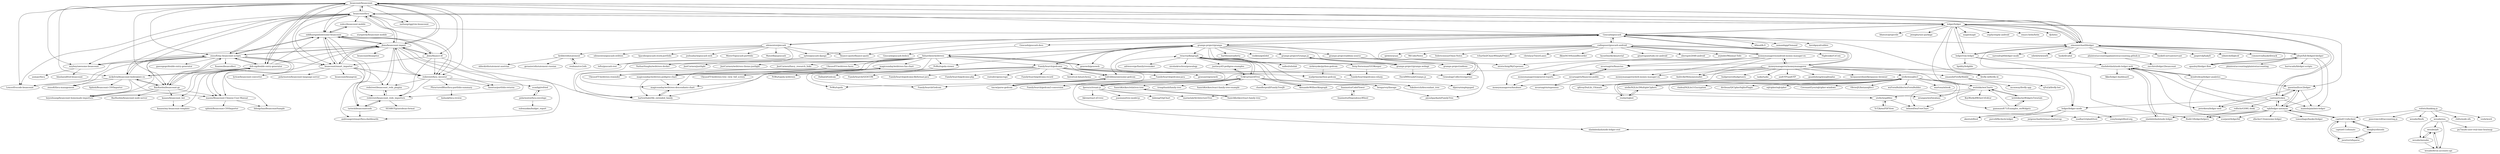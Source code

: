 digraph G {
"beancount/beancount" -> "beancount/fava"
"beancount/beancount" -> "jbms/beancount-import"
"beancount/beancount" -> "ledger/ledger"
"beancount/beancount" -> "deb-sig/double-entry-generator"
"beancount/beancount" -> "zsxsoft/my-beancount-scripts"
"beancount/beancount" -> "simonmichael/hledger"
"beancount/beancount" -> "siddhantgoel/awesome-beancount"
"beancount/beancount" -> "beancount/smart_importer"
"beancount/beancount" -> "mckelvin/beancount-boilerplate-cn"
"beancount/beancount" -> "Lencerf/vscode-beancount"
"beancount/beancount" -> "redstreet/fava_investor"
"beancount/beancount" -> "nathangrigg/vim-beancount"
"beancount/beancount" -> "BaoXuebin/beancount-gs"
"beancount/beancount" -> "wzyboy/awesome-beancount"
"beancount/beancount" -> "jbms/finance-dl"
"beancount/fava" -> "beancount/beancount"
"beancount/fava" -> "jbms/beancount-import"
"beancount/fava" -> "beancount/smart_importer"
"beancount/fava" -> "zsxsoft/my-beancount-scripts"
"beancount/fava" -> "Lencerf/vscode-beancount"
"beancount/fava" -> "ledger/ledger"
"beancount/fava" -> "wzyboy/awesome-beancount"
"beancount/fava" -> "redstreet/fava_investor"
"beancount/fava" -> "siddhantgoel/awesome-beancount"
"beancount/fava" -> "simonmichael/hledger"
"beancount/fava" -> "nathangrigg/vim-beancount"
"beancount/fava" -> "mckelvin/beancount-boilerplate-cn"
"beancount/fava" -> "deb-sig/double-entry-generator"
"beancount/fava" -> "xuhcc/beancount-mobile"
"beancount/fava" -> "BaoXuebin/beancount-gs"
"deb-sig/double-entry-generator" -> "zsxsoft/my-beancount-scripts"
"deb-sig/double-entry-generator" -> "BaoXuebin/beancount-gs"
"deb-sig/double-entry-generator" -> "mckelvin/beancount-boilerplate-cn"
"deb-sig/double-entry-generator" -> "maonx/Beancount-Chinese-User-Manual"
"deb-sig/double-entry-generator" -> "kaaass/beancount_bot"
"deb-sig/double-entry-generator" -> "heyeshuang/beancount-homemade-importers"
"deb-sig/double-entry-generator" -> "siddhantgoel/awesome-beancount"
"deb-sig/double-entry-generator" -> "beancount/beancount"
"deb-sig/double-entry-generator" -> "kaaass/my-beancount-template"
"deb-sig/double-entry-generator" -> "jbms/beancount-import"
"kedder/ofxstatement" -> "reubano/csv2ofx"
"kedder/ofxstatement" -> "nblock/ofxstatement-austrian"
"kedder/ofxstatement" -> "gerasiov/ofxstatement-russian"
"fisharebest/webtrees" -> "magicsunday/webtrees-fan-chart"
"fisharebest/webtrees" -> "gramps-project/gramps"
"fisharebest/webtrees" -> "geneweb/geneweb"
"fisharebest/webtrees" -> "magicsunday/webtrees-pedigree-chart"
"fisharebest/webtrees" -> "UksusoFF/webtrees-faces"
"fisharebest/webtrees" -> "hartenthaler/hh_extended_family"
"fisharebest/webtrees" -> "PeWu/topola-viewer"
"fisharebest/webtrees" -> "magicsunday/webtrees-descendants-chart"
"fisharebest/webtrees" -> "UksusoFF/webtrees-reminder"
"fisharebest/webtrees" -> "FamilySearch/gedcomx"
"fisharebest/webtrees" -> "NathanVaughn/webtrees-docker"
"fisharebest/webtrees" -> "JustCarmen/justlight"
"fisharebest/webtrees" -> "JustCarmen/webtrees-theme-justlight"
"fisharebest/webtrees" -> "todrobbins/awesome-gedcom"
"fisharebest/webtrees" -> "JustCarmen/fancy_research_links"
"magicsunday/webtrees-pedigree-chart" -> "magicsunday/webtrees-descendants-chart"
"magicsunday/webtrees-pedigree-chart" -> "hartenthaler/hh_extended_family"
"magicsunday/webtrees-pedigree-chart" -> "magicsunday/webtrees-fan-chart"
"justincy/d3-pedigree-examples" -> "ErikGartner/dTree"
"zsxsoft/my-beancount-scripts" -> "mckelvin/beancount-boilerplate-cn"
"zsxsoft/my-beancount-scripts" -> "deb-sig/double-entry-generator"
"zsxsoft/my-beancount-scripts" -> "BaoXuebin/beancount-gs"
"zsxsoft/my-beancount-scripts" -> "maonx/Beancount-Chinese-User-Manual"
"zsxsoft/my-beancount-scripts" -> "heyeshuang/beancount-homemade-importers"
"zsxsoft/my-beancount-scripts" -> "siddhantgoel/awesome-beancount"
"zsxsoft/my-beancount-scripts" -> "Xuanwo/beancollect"
"zsxsoft/my-beancount-scripts" -> "zsxsoft/fava-management"
"zsxsoft/my-beancount-scripts" -> "Lencerf/vscode-beancount"
"zsxsoft/my-beancount-scripts" -> "beancount/fava"
"zsxsoft/my-beancount-scripts" -> "lidongchao/BeancountSample"
"zsxsoft/my-beancount-scripts" -> "gaocegege/double-entry-generator"
"zsxsoft/my-beancount-scripts" -> "jbms/beancount-import"
"zsxsoft/my-beancount-scripts" -> "wzyboy/awesome-beancount"
"zsxsoft/my-beancount-scripts" -> "beancount/smart_importer"
"ledger/ledger" -> "simonmichael/hledger"
"ledger/ledger" -> "beancount/beancount"
"ledger/ledger" -> "beancount/fava"
"ledger/ledger" -> "ledger/ledger-mode"
"ledger/ledger" -> "ledger/vim-ledger"
"ledger/ledger" -> "Gnucash/gnucash"
"ledger/ledger" -> "cantino/reckon"
"ledger/ledger" -> "bbatsov/projectile" ["e"=1]
"ledger/ledger" -> "jwiegley/use-package" ["e"=1]
"ledger/ledger" -> "magit/magit" ["e"=1]
"ledger/ledger" -> "orgzly/orgzly-android" ["e"=1]
"ledger/ledger" -> "quentinsf/icsv2ledger"
"ledger/ledger" -> "skeeto/elfeed" ["e"=1]
"ledger/ledger" -> "emacs-helm/helm" ["e"=1]
"ledger/ledger" -> "djcb/mu" ["e"=1]
"Gnucash/gnucash" -> "codinguser/gnucash-android"
"Gnucash/gnucash" -> "ledger/ledger"
"Gnucash/gnucash" -> "sdementen/piecash"
"Gnucash/gnucash" -> "moneymanagerex/moneymanagerex"
"Gnucash/gnucash" -> "Gnucash/gnucash-docs"
"Gnucash/gnucash" -> "nylen/gnucash-django"
"Gnucash/gnucash" -> "beancount/beancount"
"Gnucash/gnucash" -> "simonmichael/hledger"
"Gnucash/gnucash" -> "gramps-project/gramps"
"Gnucash/gnucash" -> "beancount/fava"
"Gnucash/gnucash" -> "k9mail/k-9" ["e"=1]
"Gnucash/gnucash" -> "firefly-iii/firefly-iii" ["e"=1]
"Gnucash/gnucash" -> "finance-quote/finance-quote"
"Gnucash/gnucash" -> "osmandapp/Osmand" ["e"=1]
"Gnucash/gnucash" -> "kovidgoyal/calibre" ["e"=1]
"jbms/beancount-import" -> "jbms/finance-dl"
"jbms/beancount-import" -> "beancount/smart_importer"
"jbms/beancount-import" -> "redstreet/fava_investor"
"jbms/beancount-import" -> "beancount/fava"
"jbms/beancount-import" -> "siddhantgoel/awesome-beancount"
"jbms/beancount-import" -> "redstreet/beancount_reds_importers"
"jbms/beancount-import" -> "beancount/beancount"
"jbms/beancount-import" -> "tarioch/beancounttools"
"jbms/beancount-import" -> "andreasgerstmayr/fava-dashboards"
"jbms/beancount-import" -> "beancount/beanprice"
"jbms/beancount-import" -> "hoostus/portfolio-returns"
"jbms/beancount-import" -> "wzyboy/awesome-beancount"
"jbms/beancount-import" -> "zsxsoft/my-beancount-scripts"
"jbms/beancount-import" -> "redstreet/beancount_reds_plugins"
"jbms/beancount-import" -> "maonx/Beancount-Chinese-User-Manual"
"moneymanagerex/moneymanagerex" -> "moneymanagerex/android-money-manager-ex"
"moneymanagerex/moneymanagerex" -> "moneymanagerex/general-reports"
"moneymanagerex/moneymanagerex" -> "moneymanagerex/web-money-manager-ex"
"moneymanagerex/moneymanagerex" -> "Gnucash/gnucash"
"moneymanagerex/moneymanagerex" -> "firefly-iii/firefly-iii" ["e"=1]
"moneymanagerex/moneymanagerex" -> "utelle/wxsqlite3"
"moneymanagerex/moneymanagerex" -> "AndreAle94/moneywallet" ["e"=1]
"moneymanagerex/moneymanagerex" -> "andOTP/andOTP" ["e"=1]
"moneymanagerex/moneymanagerex" -> "wxIshiko/wxCharts"
"moneymanagerex/moneymanagerex" -> "guanlisheng/wxsqliteplus"
"moneymanagerex/moneymanagerex" -> "moneymanagerex/database"
"moneymanagerex/moneymanagerex" -> "emansih/FireflyMobile"
"moneymanagerex/moneymanagerex" -> "keepassxreboot/keepassxc-browser" ["e"=1]
"moneymanagerex/moneymanagerex" -> "budgetzero/budgetzero" ["e"=1]
"moneymanagerex/moneymanagerex" -> "tasks/tasks" ["e"=1]
"simonmichael/hledger" -> "ledger/ledger"
"simonmichael/hledger" -> "adept/full-fledged-hledger"
"simonmichael/hledger" -> "ledger/vim-ledger"
"simonmichael/hledger" -> "beancount/beancount"
"simonmichael/hledger" -> "beancount/fava"
"simonmichael/hledger" -> "haskell-servant/servant" ["e"=1]
"simonmichael/hledger" -> "jaspervdj/hakyll" ["e"=1]
"simonmichael/hledger" -> "ledger/ledger-mode"
"simonmichael/hledger" -> "apauley/hledger-flow"
"simonmichael/hledger" -> "ndmitchell/ghcid" ["e"=1]
"simonmichael/hledger" -> "commercialhaskell/stack" ["e"=1]
"simonmichael/hledger" -> "narendraj9/hledger-mode"
"simonmichael/hledger" -> "sdiehl/wiwinwlh" ["e"=1]
"simonmichael/hledger" -> "haskell/cabal" ["e"=1]
"simonmichael/hledger" -> "plaintextaccounting/plaintextaccounting.github.io"
"geneweb/geneweb" -> "geneanet/geneweb"
"geneweb/geneweb" -> "fisharebest/webtrees"
"polarmutex/fava-envelope" -> "scauligi/refried"
"polarmutex/fava-envelope" -> "sulemankm/budget_report"
"gramps-project/gramps" -> "fisharebest/webtrees"
"gramps-project/gramps" -> "gramps-project/addons-source"
"gramps-project/gramps" -> "FamilySearch/gedcomx"
"gramps-project/gramps" -> "geneweb/geneweb"
"gramps-project/gramps" -> "PeWu/topola-viewer"
"gramps-project/gramps" -> "gramps-project/Gramps.js"
"gramps-project/gramps" -> "Serg-Norseman/GEDKeeper"
"gramps-project/gramps" -> "todrobbins/awesome-gedcom"
"gramps-project/gramps" -> "GenealogyCollective/gprime"
"gramps-project/gramps" -> "gramps-project/addons"
"gramps-project/gramps" -> "rstacruz/kingraph"
"gramps-project/gramps" -> "bartfeenstra/betty"
"gramps-project/gramps" -> "Gnucash/gnucash"
"gramps-project/gramps" -> "gramps-project/gramps-webapi"
"gramps-project/gramps" -> "vmiklos/ged2dot"
"quentinsf/icsv2ledger" -> "egh/ledger-autosync"
"quentinsf/icsv2ledger" -> "peterkeen/ledger-web"
"quentinsf/icsv2ledger" -> "manishrjain/into-ledger"
"quentinsf/icsv2ledger" -> "cantino/reckon"
"kendricktan/ledger-analytics" -> "slashdotdash/node-ledger-web"
"kendricktan/ledger-analytics" -> "quentinsf/icsv2ledger"
"kendricktan/ledger-analytics" -> "scarpent/ledgerbil"
"ledger/vim-ledger" -> "Rudd-O/ledgerhelpers"
"ledger/vim-ledger" -> "ledger/ledger"
"ledger/vim-ledger" -> "slashdotdash/node-ledger-web"
"ledger/vim-ledger" -> "lipidity/ledgible"
"ledger/vim-ledger" -> "simonmichael/hledger"
"codinguser/gnucash-android" -> "Gnucash/gnucash"
"codinguser/gnucash-android" -> "Nightonke/CoCoin" ["e"=1]
"codinguser/gnucash-android" -> "qii/weiciyuan" ["e"=1]
"codinguser/gnucash-android" -> "MiCode/Notes" ["e"=1]
"codinguser/gnucash-android" -> "federicoiosue/Omni-Notes" ["e"=1]
"codinguser/gnucash-android" -> "tvbarthel/ChaseWhisplyProject" ["e"=1]
"codinguser/gnucash-android" -> "moneymanagerex/android-money-manager-ex"
"codinguser/gnucash-android" -> "chrislacy/TweetLanes" ["e"=1]
"codinguser/gnucash-android" -> "mvarnagiris/financius"
"codinguser/gnucash-android" -> "dkim0419/SoundRecorder" ["e"=1]
"codinguser/gnucash-android" -> "byoutline/kickmaterial" ["e"=1]
"codinguser/gnucash-android" -> "mtotschnig/MyExpenses" ["e"=1]
"codinguser/gnucash-android" -> "ginatrapani/todo.txt-android" ["e"=1]
"codinguser/gnucash-android" -> "uberspot/2048-android" ["e"=1]
"codinguser/gnucash-android" -> "avjinder/Minimal-Todo" ["e"=1]
"gramps-project/Gramps.js" -> "gramps-project/gramps-webapi"
"jbms/finance-dl" -> "jbms/beancount-import"
"jbms/finance-dl" -> "siddhantgoel/awesome-beancount"
"jbms/finance-dl" -> "redstreet/beancount_reds_importers"
"jbms/finance-dl" -> "redstreet/fava_investor"
"jbms/finance-dl" -> "beancount/smart_importer"
"jbms/finance-dl" -> "madhat2r/plaid2text" ["e"=1]
"mvarnagiris/financius-public" -> "mvarnagiris/financius"
"mvarnagiris/financius-public" -> "mvarnagiris/expensius" ["e"=1]
"cantino/reckon" -> "egh/ledger-autosync"
"cantino/reckon" -> "quentinsf/icsv2ledger"
"cantino/reckon" -> "peterkeen/ledger-web"
"cantino/reckon" -> "manishrjain/into-ledger"
"cantino/reckon" -> "rolfschr/GSWL-book"
"cantino/reckon" -> "slashdotdash/node-ledger-web"
"cantino/reckon" -> "ledger/ledger"
"cantino/reckon" -> "ledger/ledger-mode"
"utelle/wxsqlite3" -> "utelle/SQLite3MultipleCiphers"
"utelle/wxsqlite3" -> "rindeal/SQLite3-Encryption"
"utelle/wxsqlite3" -> "devbean/QtCipherSqlitePlugin" ["e"=1]
"utelle/wxsqlite3" -> "utelle/wxpdfdoc"
"utelle/wxsqlite3" -> "wxIshiko/wxCharts"
"utelle/wxsqlite3" -> "resilar/sqleet"
"utelle/wxsqlite3" -> "sqlcipher/sqlcipher" ["e"=1]
"utelle/wxsqlite3" -> "CovenantEyes/sqlcipher-windows"
"utelle/wxsqlite3" -> "mtangoo/wxDatabase"
"utelle/wxsqlite3" -> "OlivierJG/botansqlite3"
"utelle/wxsqlite3" -> "wxFormBuilder/wxFormBuilder" ["e"=1]
"utelle/wxsqlite3" -> "iwbnwif/wxFreeChart"
"utelle/wxsqlite3" -> "gammasoft71/Examples_wxWidgets"
"utelle/wxsqlite3" -> "martona/mhook" ["e"=1]
"utelle/wxsqlite3" -> "qdtroy/DuiLib_Ultimate" ["e"=1]
"fzaninotto/CodeFlower" -> "fzaninotto/DependencyWheel"
"fzaninotto/CodeFlower" -> "marmelab/ArchitectureTree"
"rolfschr/GSWL-book" -> "Rudd-O/ledgerhelpers"
"wesabe/ssu" -> "wesabe/pfc"
"wesabe/ssu" -> "wesabe/brcm-accounts-api"
"wesabe/ssu" -> "wesabe/mesabe"
"wesabe/ssu" -> "pa7/multi-user-real-time-heatmap"
"fzaninotto/DependencyWheel" -> "fzaninotto/CodeFlower"
"fperucic/treant-js" -> "ErikGartner/dTree"
"fperucic/treant-js" -> "dabeng/OrgChart" ["e"=1]
"fperucic/treant-js" -> "bkrem/react-d3-tree" ["e"=1]
"fperucic/treant-js" -> "rstacruz/kingraph"
"fperucic/treant-js" -> "joaonuno/tree-model-js" ["e"=1]
"fperucic/treant-js" -> "marmelab/ArchitectureTree"
"adept/full-fledged-hledger" -> "apauley/hledger-flow"
"adept/full-fledged-hledger" -> "simonmichael/hledger"
"adept/full-fledged-hledger" -> "barrucadu/hledger-scripts"
"adept/full-fledged-hledger" -> "plaintextaccounting/plaintextaccounting"
"adept/full-fledged-hledger" -> "manishrjain/into-ledger"
"adept/full-fledged-hledger" -> "egh/ledger-autosync"
"wesabe/brcm-accounts-api" -> "wesabe/pfc"
"wesabe/pfc" -> "wesabe/brcm-accounts-api"
"wesabe/pfc" -> "wesabe/mesabe"
"csingley/ofxtools" -> "jseutter/ofxparse"
"csingley/ofxtools" -> "captin411/ofxclient"
"UksusoFF/webtrees-faces" -> "UksusoFF/webtrees-reminder"
"UksusoFF/webtrees-faces" -> "magicsunday/webtrees-pedigree-chart"
"UksusoFF/webtrees-faces" -> "hartenthaler/hh_extended_family"
"UksusoFF/webtrees-faces" -> "magicsunday/webtrees-descendants-chart"
"emansih/FireflyMobile" -> "mconway/firefly-app"
"emansih/FireflyMobile" -> "vjFaLk/firefly-bot"
"utelle/SQLite3MultipleCiphers" -> "resilar/sqleet"
"utelle/SQLite3MultipleCiphers" -> "utelle/wxsqlite3"
"captin411/ofxclient" -> "jseutter/ofxparse"
"captin411/ofxclient" -> "egh/ledger-autosync"
"captin411/ofxclient" -> "csingley/ofxtools"
"captin411/ofxclient" -> "captin411/ofxmate"
"resilar/sqleet" -> "utelle/SQLite3MultipleCiphers"
"resilar/sqleet" -> "utelle/wxsqlite3"
"plaintextaccounting/plaintextaccounting.github.io" -> "zacchiro/ledger2beancount"
"BaoXuebin/beancount-gs" -> "zsxsoft/my-beancount-scripts"
"BaoXuebin/beancount-gs" -> "maonx/Beancount-Chinese-User-Manual"
"BaoXuebin/beancount-gs" -> "deb-sig/double-entry-generator"
"BaoXuebin/beancount-gs" -> "BaoXuebin/beancount-node-server"
"BaoXuebin/beancount-gs" -> "mckelvin/beancount-boilerplate-cn"
"BaoXuebin/beancount-gs" -> "kaaass/beancount_bot"
"BaoXuebin/beancount-gs" -> "heyeshuang/beancount-homemade-importers"
"euforic/banking.js" -> "chilts/node-ofx"
"euforic/banking.js" -> "captin411/ofxclient"
"euforic/banking.js" -> "wesabe/ssu"
"euforic/banking.js" -> "vesln/word"
"euforic/banking.js" -> "josscrowcroft/accounting.js" ["e"=1]
"euforic/banking.js" -> "wesabe/fixofx"
"Serg-Norseman/GEDKeeper" -> "FamilySearch/gedcomx-csharp"
"PeWu/topola-viewer" -> "PeWu/topola"
"PeWu/topola-viewer" -> "PeWu/topola-webtrees"
"FamilySearch/gedcomx" -> "FamilySearch/gedcomx-java"
"FamilySearch/gedcomx" -> "DallanQ/Gedcom"
"FamilySearch/gedcomx" -> "todrobbins/awesome-gedcom"
"FamilySearch/gedcomx" -> "FamilySearch/Gedcom"
"FamilySearch/gedcomx" -> "FamilySearch/gedcomx-csharp"
"FamilySearch/gedcomx" -> "FamilySearch/GEDCOM"
"FamilySearch/gedcomx" -> "FamilySearch/gedcomx-fileformat-java"
"FamilySearch/gedcomx" -> "FamilySearch/gedcom5-conversion"
"FamilySearch/gedcomx" -> "FamilySearch/gedcomx-php"
"FamilySearch/gedcomx" -> "GenealogyCollective/gprime"
"FamilySearch/gedcomx" -> "rootsdev/genscrape"
"FamilySearch/gedcomx" -> "madprime/python-gedcom"
"FamilySearch/gedcomx" -> "FamilySearch/gedcomx-record"
"FamilySearch/gedcomx" -> "gramps-project/gramps"
"FamilySearch/gedcomx" -> "historical-data/schema"
"rstacruz/kingraph" -> "ErikGartner/dTree"
"rstacruz/kingraph" -> "AlexanderWillner/kingraph"
"rstacruz/kingraph" -> "nafiesl/silsilah" ["e"=1]
"rstacruz/kingraph" -> "justincy/d3-pedigree-examples"
"rstacruz/kingraph" -> "bengarvey/lineage"
"rstacruz/kingraph" -> "adrienverge/familytreemaker"
"rstacruz/kingraph" -> "piyushparkash/FamilyTree"
"rstacruz/kingraph" -> "nicolaskruchten/genealogy"
"rstacruz/kingraph" -> "Yakubovich/descendant_tree"
"todrobbins/awesome-gedcom" -> "tmcw/parse-gedcom"
"todrobbins/awesome-gedcom" -> "FamilySearch/Gedcom"
"nickreynke/python-gedcom" -> "madprime/python-gedcom"
"redstreet/beancount_reds_importers" -> "tarioch/beancounttools"
"redstreet/beancount_reds_importers" -> "redstreet/beancount_reds_plugins"
"redstreet/beancount_reds_importers" -> "SEIAROTg/autobean-format"
"nylen/gnucash-django" -> "loftx/gnucash-rest"
"SanichKotikov/react-family-tree" -> "SanichKotikov/relatives-tree"
"ErikGartner/dTree" -> "rstacruz/kingraph"
"ErikGartner/dTree" -> "justincy/d3-pedigree-examples"
"ErikGartner/dTree" -> "Yakubovich/descendant_tree"
"ErikGartner/dTree" -> "bengarvey/lineage"
"ErikGartner/dTree" -> "chandlerprall/FamilyTreeJS"
"ErikGartner/dTree" -> "fperucic/treant-js"
"ErikGartner/dTree" -> "PeWu/topola"
"ErikGartner/dTree" -> "SanichKotikov/relatives-tree"
"ErikGartner/dTree" -> "trongthanh/family-tree"
"ErikGartner/dTree" -> "AlexanderWillner/kingraph"
"ErikGartner/dTree" -> "tmcw/parse-gedcom"
"ErikGartner/dTree" -> "SanichKotikov/react-family-tree-example"
"mvarnagiris/financius" -> "mvarnagiris/financius-public"
"moneymanagerex/android-money-manager-ex" -> "moneymanagerex/moneymanagerex"
"moneymanagerex/android-money-manager-ex" -> "codinguser/gnucash-android"
"moneymanagerex/android-money-manager-ex" -> "moneymanagerex/web-money-manager-ex"
"moneymanagerex/android-money-manager-ex" -> "moneymanagerex/general-reports"
"moneymanagerex/android-money-manager-ex" -> "AndreAle94/moneywallet" ["e"=1]
"moneymanagerex/android-money-manager-ex" -> "mvarnagiris/financius"
"moneymanagerex/android-money-manager-ex" -> "mtotschnig/MyExpenses" ["e"=1]
"moneymanagerex/android-money-manager-ex" -> "moneymanagerex/database"
"wxIshiko/wxCharts" -> "wxIshiko/wxWidgetsTutorials"
"wxIshiko/wxCharts" -> "iwbnwif/wxFreeChart"
"wxIshiko/wxCharts" -> "mtangoo/wxDatabase"
"wxIshiko/wxCharts" -> "utelle/wxpdfdoc"
"wxIshiko/wxCharts" -> "KeyWorksRW/wxUiEditor"
"Gnucash/gnucash-docs" -> "Gnucash/gnucash-htdocs"
"maonx/Beancount-Chinese-User-Manual" -> "sphish/Beancount-CSVImporter"
"maonx/Beancount-Chinese-User-Manual" -> "lidongchao/BeancountSample"
"madprime/python-gedcom" -> "dijxtra/simplepyged"
"apauley/hledger-flow" -> "adept/full-fledged-hledger"
"scauligi/refried" -> "polarmutex/fava-envelope"
"siddhantgoel/awesome-beancount" -> "xuhcc/beancount-mobile"
"siddhantgoel/awesome-beancount" -> "jbms/beancount-import"
"siddhantgoel/awesome-beancount" -> "redstreet/fava_investor"
"siddhantgoel/awesome-beancount" -> "beancount/smart_importer"
"siddhantgoel/awesome-beancount" -> "tarioch/beancounttools"
"siddhantgoel/awesome-beancount" -> "andreasgerstmayr/fava-dashboards"
"siddhantgoel/awesome-beancount" -> "jbms/finance-dl"
"siddhantgoel/awesome-beancount" -> "zsxsoft/my-beancount-scripts"
"tarioch/beancounttools" -> "andreasgerstmayr/fava-dashboards"
"tarioch/beancounttools" -> "redstreet/beancount_reds_importers"
"xuhcc/beancount-mobile" -> "siddhantgoel/awesome-beancount"
"xuhcc/beancount-mobile" -> "stargately/beancount-mobile"
"hartenthaler/hh_extended_family" -> "magicsunday/webtrees-descendants-chart"
"magicsunday/webtrees-descendants-chart" -> "hartenthaler/hh_extended_family"
"magicsunday/webtrees-fan-chart" -> "magicsunday/webtrees-pedigree-chart"
"magicsunday/webtrees-fan-chart" -> "magicsunday/webtrees-descendants-chart"
"magicsunday/webtrees-fan-chart" -> "hartenthaler/hh_extended_family"
"magicsunday/webtrees-fan-chart" -> "UksusoFF/webtrees-tree_view_full_screen"
"ledger/ledger-mode" -> "remyhonig/elfeed-org" ["e"=1]
"ledger/ledger-mode" -> "purcell/flycheck-ledger"
"ledger/ledger-mode" -> "skeeto/elfeed" ["e"=1]
"ledger/ledger-mode" -> "jorgenschaefer/emacs-buttercup" ["e"=1]
"redstreet/fava_investor" -> "hoostus/portfolio-returns"
"redstreet/fava_investor" -> "scauligi/refried"
"redstreet/fava_investor" -> "PhracturedBlue/fava-portfolio-summary"
"redstreet/fava_investor" -> "redstreet/beancount_reds_importers"
"redstreet/fava_investor" -> "redstreet/beancount_reds_plugins"
"redstreet/fava_investor" -> "jbms/beancount-import"
"wzyboy/awesome-beancount" -> "blaulan/alfred-beancount"
"wzyboy/awesome-beancount" -> "aumayr/fava"
"sdementen/piecash" -> "sdementen/gnucash-utilities"
"sdementen/piecash" -> "nylen/gnucash-django"
"sdementen/piecash" -> "loftx/gnucash-rest"
"sdementen/piecash" -> "hjacobs/gnucash-stock-portfolio"
"sdementen/piecash" -> "finance-quote/finance-quote"
"sdementen/piecash" -> "joshuabach/gnucash-web"
"sdementen/piecash" -> "kedder/ofxstatement"
"sdementen/piecash" -> "MisterY/gnucash-portfolio"
"sdementen/piecash" -> "Gnucash/gnucash"
"sdementen/piecash" -> "MatzeB/pygnucash"
"mckelvin/beancount-boilerplate-cn" -> "zsxsoft/my-beancount-scripts"
"mckelvin/beancount-boilerplate-cn" -> "maonx/Beancount-Chinese-User-Manual"
"mckelvin/beancount-boilerplate-cn" -> "heyeshuang/beancount-homemade-importers"
"mckelvin/beancount-boilerplate-cn" -> "BaoXuebin/beancount-gs"
"mckelvin/beancount-boilerplate-cn" -> "deb-sig/double-entry-generator"
"mckelvin/beancount-boilerplate-cn" -> "Lencerf/vscode-beancount"
"mckelvin/beancount-boilerplate-cn" -> "Sphish/Beancount-CSVImporter"
"mckelvin/beancount-boilerplate-cn" -> "zsxsoft/fava-management"
"beancount/smart_importer" -> "jbms/beancount-import"
"beancount/smart_importer" -> "redstreet/beancount_reds_importers"
"beancount/smart_importer" -> "redstreet/fava_investor"
"beancount/smart_importer" -> "redstreet/beancount_reds_plugins"
"beancount/smart_importer" -> "siddhantgoel/awesome-beancount"
"beancount/smart_importer" -> "lyricat/beancount-converter"
"beancount/smart_importer" -> "polarmutex/beancount-language-server"
"beancount/smart_importer" -> "beancount/beangrow"
"wesabe/mesabe" -> "wesabe/pfc"
"wesabe/mesabe" -> "wesabe/brcm-accounts-api"
"utelle/wxpdfdoc" -> "TcT2k/wxPDFView"
"utelle/wxpdfdoc" -> "iwbnwif/wxFreeChart"
"slashdotdash/node-ledger-web" -> "slashdotdash/node-ledger"
"slashdotdash/node-ledger-web" -> "slashdotdash/node-ledger-rest"
"slashdotdash/node-ledger-web" -> "Ikke/ledger-dashboard"
"slashdotdash/node-ledger-web" -> "kendricktan/ledger-analytics"
"slashdotdash/node-ledger-web" -> "peterkeen/ledger-web"
"gammasoft71/Examples_wxWidgets" -> "wxIshiko/wxWidgetsTutorials"
"gammasoft71/Examples_wxWidgets" -> "wxIshiko/wxCharts"
"gramps-project/gramps-webapi" -> "DavidMStraub/Gramps.js"
"gramps-project/gramps-webapi" -> "gramps-project/Gramps.js"
"moneymanagerex/general-reports" -> "moneymanagerex/database"
"wxIshiko/wxWidgetsTutorials" -> "wxIshiko/wxCharts"
"wxIshiko/wxWidgetsTutorials" -> "gammasoft71/Examples_wxWidgets"
"gramps-project/addons-source" -> "gramps-project/addons"
"gramps-project/addons-source" -> "GenealogyCollective/gprime"
"bengarvey/lineage" -> "piyushparkash/FamilyTree"
"FamilySearch/gedcomx-java" -> "FamilySearch/gedcom5-conversion"
"jseutter/ofxparse" -> "captin411/ofxclient"
"jseutter/ofxparse" -> "csingley/ofxtools"
"reubano/csv2ofx" -> "kedder/ofxstatement"
"egh/ledger-autosync" -> "slashdotdash/node-ledger-web"
"egh/ledger-autosync" -> "quentinsf/icsv2ledger"
"egh/ledger-autosync" -> "scarpent/ledgerbil"
"egh/ledger-autosync" -> "captin411/ofxclient"
"egh/ledger-autosync" -> "sfischer13/awesome-ledger"
"egh/ledger-autosync" -> "slashdotdash/node-ledger"
"egh/ledger-autosync" -> "Rudd-O/ledgerhelpers"
"egh/ledger-autosync" -> "tomszilagyi/banks2ledger"
"egh/ledger-autosync" -> "cantino/reckon"
"egh/ledger-autosync" -> "madhat2r/plaid2text" ["e"=1]
"SanichKotikov/relatives-tree" -> "SanichKotikov/react-family-tree"
"slashdotdash/node-ledger" -> "slashdotdash/node-ledger-rest"
"slashdotdash/node-ledger" -> "slashdotdash/node-ledger-web"
"TcT2k/wxPDFView" -> "utelle/wxpdfdoc"
"tmcw/parse-gedcom" -> "todrobbins/awesome-gedcom"
"kaaass/beancount_bot" -> "kaaass/my-beancount-template"
"redstreet/beancount_reds_plugins" -> "redstreet/beancount_reds_importers"
"PhracturedBlue/fava-portfolio-summary" -> "kubauk/fava-review"
"beancount/beancount" ["l"="-28.878,-23.224"]
"beancount/fava" ["l"="-28.863,-23.24"]
"jbms/beancount-import" ["l"="-28.911,-23.248"]
"ledger/ledger" ["l"="-28.859,-23.169"]
"deb-sig/double-entry-generator" ["l"="-28.886,-23.268"]
"zsxsoft/my-beancount-scripts" ["l"="-28.896,-23.277"]
"simonmichael/hledger" ["l"="-28.827,-23.154"]
"siddhantgoel/awesome-beancount" ["l"="-28.916,-23.261"]
"beancount/smart_importer" ["l"="-28.934,-23.25"]
"mckelvin/beancount-boilerplate-cn" ["l"="-28.867,-23.281"]
"Lencerf/vscode-beancount" ["l"="-28.864,-23.261"]
"redstreet/fava_investor" ["l"="-28.934,-23.231"]
"nathangrigg/vim-beancount" ["l"="-28.832,-23.231"]
"BaoXuebin/beancount-gs" ["l"="-28.882,-23.286"]
"wzyboy/awesome-beancount" ["l"="-28.847,-23.269"]
"jbms/finance-dl" ["l"="-28.92,-23.232"]
"xuhcc/beancount-mobile" ["l"="-28.926,-23.282"]
"maonx/Beancount-Chinese-User-Manual" ["l"="-28.907,-23.292"]
"kaaass/beancount_bot" ["l"="-28.894,-23.304"]
"heyeshuang/beancount-homemade-importers" ["l"="-28.879,-23.299"]
"kaaass/my-beancount-template" ["l"="-28.886,-23.315"]
"kedder/ofxstatement" ["l"="-28.899,-23.168"]
"reubano/csv2ofx" ["l"="-28.938,-23.158"]
"nblock/ofxstatement-austrian" ["l"="-28.918,-23.157"]
"gerasiov/ofxstatement-russian" ["l"="-28.926,-23.174"]
"fisharebest/webtrees" ["l"="-28.482,-23.184"]
"magicsunday/webtrees-fan-chart" ["l"="-28.436,-23.197"]
"gramps-project/gramps" ["l"="-28.559,-23.179"]
"geneweb/geneweb" ["l"="-28.492,-23.158"]
"magicsunday/webtrees-pedigree-chart" ["l"="-28.439,-23.184"]
"UksusoFF/webtrees-faces" ["l"="-28.446,-23.174"]
"hartenthaler/hh_extended_family" ["l"="-28.454,-23.184"]
"PeWu/topola-viewer" ["l"="-28.511,-23.14"]
"magicsunday/webtrees-descendants-chart" ["l"="-28.451,-23.194"]
"UksusoFF/webtrees-reminder" ["l"="-28.458,-23.169"]
"FamilySearch/gedcomx" ["l"="-28.511,-23.226"]
"NathanVaughn/webtrees-docker" ["l"="-28.454,-23.212"]
"JustCarmen/justlight" ["l"="-28.468,-23.163"]
"JustCarmen/webtrees-theme-justlight" ["l"="-28.464,-23.201"]
"todrobbins/awesome-gedcom" ["l"="-28.51,-23.172"]
"JustCarmen/fancy_research_links" ["l"="-28.478,-23.206"]
"justincy/d3-pedigree-examples" ["l"="-28.427,-23.089"]
"ErikGartner/dTree" ["l"="-28.429,-23.066"]
"Xuanwo/beancollect" ["l"="-28.911,-23.313"]
"zsxsoft/fava-management" ["l"="-28.866,-23.304"]
"lidongchao/BeancountSample" ["l"="-28.923,-23.303"]
"gaocegege/double-entry-generator" ["l"="-28.914,-23.33"]
"ledger/ledger-mode" ["l"="-28.888,-23.133"]
"ledger/vim-ledger" ["l"="-28.863,-23.12"]
"Gnucash/gnucash" ["l"="-28.744,-23.227"]
"cantino/reckon" ["l"="-28.894,-23.095"]
"bbatsov/projectile" ["l"="-8.426,-21.837"]
"jwiegley/use-package" ["l"="-8.404,-21.887"]
"magit/magit" ["l"="-8.449,-21.875"]
"orgzly/orgzly-android" ["l"="-8.39,-22.017"]
"quentinsf/icsv2ledger" ["l"="-28.908,-23.083"]
"skeeto/elfeed" ["l"="-8.394,-21.942"]
"emacs-helm/helm" ["l"="-8.446,-21.828"]
"djcb/mu" ["l"="-8.436,-21.921"]
"codinguser/gnucash-android" ["l"="-28.701,-23.276"]
"sdementen/piecash" ["l"="-28.765,-23.186"]
"moneymanagerex/moneymanagerex" ["l"="-28.716,-23.346"]
"Gnucash/gnucash-docs" ["l"="-28.7,-23.222"]
"nylen/gnucash-django" ["l"="-28.74,-23.193"]
"k9mail/k-9" ["l"="-28.091,-21.939"]
"firefly-iii/firefly-iii" ["l"="-32.838,-22.839"]
"finance-quote/finance-quote" ["l"="-28.725,-23.201"]
"osmandapp/Osmand" ["l"="18.388,24.597"]
"kovidgoyal/calibre" ["l"="-27.489,-17.233"]
"redstreet/beancount_reds_importers" ["l"="-28.953,-23.244"]
"tarioch/beancounttools" ["l"="-28.947,-23.261"]
"andreasgerstmayr/fava-dashboards" ["l"="-28.934,-23.269"]
"beancount/beanprice" ["l"="-28.951,-23.281"]
"hoostus/portfolio-returns" ["l"="-28.938,-23.215"]
"redstreet/beancount_reds_plugins" ["l"="-28.953,-23.232"]
"moneymanagerex/android-money-manager-ex" ["l"="-28.692,-23.318"]
"moneymanagerex/general-reports" ["l"="-28.676,-23.341"]
"moneymanagerex/web-money-manager-ex" ["l"="-28.689,-23.356"]
"utelle/wxsqlite3" ["l"="-28.714,-23.46"]
"AndreAle94/moneywallet" ["l"="-28.283,-21.855"]
"andOTP/andOTP" ["l"="-28.001,-21.938"]
"wxIshiko/wxCharts" ["l"="-28.725,-23.421"]
"guanlisheng/wxsqliteplus" ["l"="-28.736,-23.368"]
"moneymanagerex/database" ["l"="-28.692,-23.339"]
"emansih/FireflyMobile" ["l"="-28.658,-23.387"]
"keepassxreboot/keepassxc-browser" ["l"="-27.75,-21.896"]
"budgetzero/budgetzero" ["l"="-32.885,-22.587"]
"tasks/tasks" ["l"="-28.182,-21.91"]
"adept/full-fledged-hledger" ["l"="-28.836,-23.087"]
"haskell-servant/servant" ["l"="-8.236,12.145"]
"jaspervdj/hakyll" ["l"="-8.307,12.178"]
"apauley/hledger-flow" ["l"="-28.819,-23.106"]
"ndmitchell/ghcid" ["l"="-8.202,12.131"]
"commercialhaskell/stack" ["l"="-8.326,12.148"]
"narendraj9/hledger-mode" ["l"="-28.787,-23.133"]
"sdiehl/wiwinwlh" ["l"="-8.317,12.092"]
"haskell/cabal" ["l"="-8.243,12.201"]
"plaintextaccounting/plaintextaccounting.github.io" ["l"="-28.775,-23.106"]
"geneanet/geneweb" ["l"="-28.454,-23.142"]
"polarmutex/fava-envelope" ["l"="-29.022,-23.224"]
"scauligi/refried" ["l"="-28.995,-23.226"]
"sulemankm/budget_report" ["l"="-29.045,-23.224"]
"gramps-project/addons-source" ["l"="-28.577,-23.207"]
"gramps-project/Gramps.js" ["l"="-28.586,-23.154"]
"Serg-Norseman/GEDKeeper" ["l"="-28.541,-23.206"]
"GenealogyCollective/gprime" ["l"="-28.554,-23.215"]
"gramps-project/addons" ["l"="-28.586,-23.193"]
"rstacruz/kingraph" ["l"="-28.47,-23.067"]
"bartfeenstra/betty" ["l"="-28.551,-23.149"]
"gramps-project/gramps-webapi" ["l"="-28.594,-23.168"]
"vmiklos/ged2dot" ["l"="-28.57,-23.138"]
"egh/ledger-autosync" ["l"="-28.911,-23.044"]
"peterkeen/ledger-web" ["l"="-28.933,-23.093"]
"manishrjain/into-ledger" ["l"="-28.871,-23.078"]
"kendricktan/ledger-analytics" ["l"="-28.957,-23.068"]
"slashdotdash/node-ledger-web" ["l"="-28.927,-23.068"]
"scarpent/ledgerbil" ["l"="-28.958,-23.039"]
"Rudd-O/ledgerhelpers" ["l"="-28.884,-23.065"]
"lipidity/ledgible" ["l"="-28.858,-23.097"]
"Nightonke/CoCoin" ["l"="-28.257,-22.341"]
"qii/weiciyuan" ["l"="48.145,0.822"]
"MiCode/Notes" ["l"="48.085,0.815"]
"federicoiosue/Omni-Notes" ["l"="-28.269,-22.32"]
"tvbarthel/ChaseWhisplyProject" ["l"="47.944,0.765"]
"chrislacy/TweetLanes" ["l"="47.923,0.383"]
"mvarnagiris/financius" ["l"="-28.654,-23.303"]
"dkim0419/SoundRecorder" ["l"="-28.305,-22.31"]
"byoutline/kickmaterial" ["l"="49.925,-3.483"]
"mtotschnig/MyExpenses" ["l"="-28.318,-21.836"]
"ginatrapani/todo.txt-android" ["l"="-27.095,-16.175"]
"uberspot/2048-android" ["l"="-26.25,-22.981"]
"avjinder/Minimal-Todo" ["l"="-28.325,-22.327"]
"madhat2r/plaid2text" ["l"="22.03,-26.884"]
"mvarnagiris/financius-public" ["l"="-28.623,-23.313"]
"mvarnagiris/expensius" ["l"="47.841,0.774"]
"rolfschr/GSWL-book" ["l"="-28.875,-23.047"]
"utelle/SQLite3MultipleCiphers" ["l"="-28.701,-23.486"]
"rindeal/SQLite3-Encryption" ["l"="-28.706,-23.509"]
"devbean/QtCipherSqlitePlugin" ["l"="-10.094,22.186"]
"utelle/wxpdfdoc" ["l"="-28.749,-23.452"]
"resilar/sqleet" ["l"="-28.68,-23.479"]
"sqlcipher/sqlcipher" ["l"="-51.426,-0.305"]
"CovenantEyes/sqlcipher-windows" ["l"="-28.736,-23.503"]
"mtangoo/wxDatabase" ["l"="-28.72,-23.439"]
"OlivierJG/botansqlite3" ["l"="-28.743,-23.481"]
"wxFormBuilder/wxFormBuilder" ["l"="-12.879,25.772"]
"iwbnwif/wxFreeChart" ["l"="-28.736,-23.443"]
"gammasoft71/Examples_wxWidgets" ["l"="-28.697,-23.436"]
"martona/mhook" ["l"="-21.398,-32.133"]
"qdtroy/DuiLib_Ultimate" ["l"="-13.684,22.48"]
"fzaninotto/CodeFlower" ["l"="-28.328,-22.944"]
"fzaninotto/DependencyWheel" ["l"="-28.304,-22.924"]
"marmelab/ArchitectureTree" ["l"="-28.367,-22.98"]
"wesabe/ssu" ["l"="-29.04,-22.851"]
"wesabe/pfc" ["l"="-29.033,-22.824"]
"wesabe/brcm-accounts-api" ["l"="-29.046,-22.833"]
"wesabe/mesabe" ["l"="-29.049,-22.819"]
"pa7/multi-user-real-time-heatmap" ["l"="-29.072,-22.845"]
"fperucic/treant-js" ["l"="-28.412,-23.025"]
"dabeng/OrgChart" ["l"="9.922,-14.516"]
"bkrem/react-d3-tree" ["l"="14.802,-31.818"]
"joaonuno/tree-model-js" ["l"="11.7,-32.464"]
"barrucadu/hledger-scripts" ["l"="-28.83,-23.056"]
"plaintextaccounting/plaintextaccounting" ["l"="-28.805,-23.05"]
"csingley/ofxtools" ["l"="-28.95,-22.949"]
"jseutter/ofxparse" ["l"="-28.971,-22.956"]
"captin411/ofxclient" ["l"="-28.954,-22.977"]
"mconway/firefly-app" ["l"="-28.625,-23.394"]
"vjFaLk/firefly-bot" ["l"="-28.64,-23.412"]
"captin411/ofxmate" ["l"="-28.978,-22.982"]
"zacchiro/ledger2beancount" ["l"="-28.753,-23.085"]
"BaoXuebin/beancount-node-server" ["l"="-28.872,-23.323"]
"euforic/banking.js" ["l"="-29.007,-22.903"]
"chilts/node-ofx" ["l"="-29.036,-22.917"]
"vesln/word" ["l"="-28.993,-22.877"]
"josscrowcroft/accounting.js" ["l"="11.395,-33.882"]
"wesabe/fixofx" ["l"="-29.038,-22.891"]
"FamilySearch/gedcomx-csharp" ["l"="-28.537,-23.229"]
"PeWu/topola" ["l"="-28.472,-23.101"]
"PeWu/topola-webtrees" ["l"="-28.519,-23.117"]
"FamilySearch/gedcomx-java" ["l"="-28.528,-23.26"]
"DallanQ/Gedcom" ["l"="-28.475,-23.245"]
"FamilySearch/Gedcom" ["l"="-28.511,-23.2"]
"FamilySearch/GEDCOM" ["l"="-28.498,-23.27"]
"FamilySearch/gedcomx-fileformat-java" ["l"="-28.492,-23.236"]
"FamilySearch/gedcom5-conversion" ["l"="-28.527,-23.245"]
"FamilySearch/gedcomx-php" ["l"="-28.511,-23.255"]
"rootsdev/genscrape" ["l"="-28.48,-23.228"]
"madprime/python-gedcom" ["l"="-28.459,-23.269"]
"FamilySearch/gedcomx-record" ["l"="-28.507,-23.243"]
"historical-data/schema" ["l"="-28.492,-23.25"]
"AlexanderWillner/kingraph" ["l"="-28.45,-23.056"]
"nafiesl/silsilah" ["l"="15.006,-6.317"]
"bengarvey/lineage" ["l"="-28.448,-23.041"]
"adrienverge/familytreemaker" ["l"="-28.495,-23.029"]
"piyushparkash/FamilyTree" ["l"="-28.468,-23.031"]
"nicolaskruchten/genealogy" ["l"="-28.5,-23.058"]
"Yakubovich/descendant_tree" ["l"="-28.451,-23.082"]
"tmcw/parse-gedcom" ["l"="-28.478,-23.129"]
"nickreynke/python-gedcom" ["l"="-28.424,-23.285"]
"SEIAROTg/autobean-format" ["l"="-28.982,-23.239"]
"loftx/gnucash-rest" ["l"="-28.732,-23.175"]
"SanichKotikov/react-family-tree" ["l"="-28.357,-23.061"]
"SanichKotikov/relatives-tree" ["l"="-28.38,-23.062"]
"chandlerprall/FamilyTreeJS" ["l"="-28.395,-23.083"]
"trongthanh/family-tree" ["l"="-28.4,-23.051"]
"SanichKotikov/react-family-tree-example" ["l"="-28.403,-23.067"]
"wxIshiko/wxWidgetsTutorials" ["l"="-28.704,-23.42"]
"KeyWorksRW/wxUiEditor" ["l"="-28.752,-23.419"]
"Gnucash/gnucash-htdocs" ["l"="-28.674,-23.217"]
"sphish/Beancount-CSVImporter" ["l"="-28.93,-23.315"]
"dijxtra/simplepyged" ["l"="-28.451,-23.293"]
"stargately/beancount-mobile" ["l"="-28.961,-23.312"]
"UksusoFF/webtrees-tree_view_full_screen" ["l"="-28.413,-23.204"]
"remyhonig/elfeed-org" ["l"="-8.46,-22.028"]
"purcell/flycheck-ledger" ["l"="-28.92,-23.127"]
"jorgenschaefer/emacs-buttercup" ["l"="-8.263,-21.855"]
"PhracturedBlue/fava-portfolio-summary" ["l"="-28.967,-23.215"]
"blaulan/alfred-beancount" ["l"="-28.827,-23.302"]
"aumayr/fava" ["l"="-28.815,-23.285"]
"sdementen/gnucash-utilities" ["l"="-28.749,-23.17"]
"hjacobs/gnucash-stock-portfolio" ["l"="-28.769,-23.167"]
"joshuabach/gnucash-web" ["l"="-28.756,-23.157"]
"MisterY/gnucash-portfolio" ["l"="-28.779,-23.201"]
"MatzeB/pygnucash" ["l"="-28.737,-23.158"]
"Sphish/Beancount-CSVImporter" ["l"="-28.85,-23.312"]
"lyricat/beancount-converter" ["l"="-28.967,-23.268"]
"polarmutex/beancount-language-server" ["l"="-28.986,-23.274"]
"beancount/beangrow" ["l"="-28.975,-23.254"]
"TcT2k/wxPDFView" ["l"="-28.772,-23.463"]
"slashdotdash/node-ledger" ["l"="-28.934,-23.049"]
"slashdotdash/node-ledger-rest" ["l"="-28.951,-23.052"]
"Ikke/ledger-dashboard" ["l"="-28.941,-23.034"]
"DavidMStraub/Gramps.js" ["l"="-28.614,-23.157"]
"sfischer13/awesome-ledger" ["l"="-28.894,-23.004"]
"tomszilagyi/banks2ledger" ["l"="-28.922,-23.01"]
"kubauk/fava-review" ["l"="-28.985,-23.205"]
}